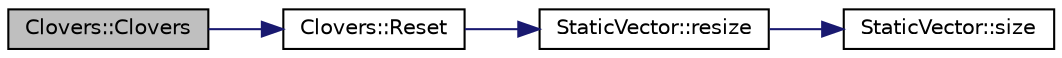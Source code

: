 digraph "Clovers::Clovers"
{
 // LATEX_PDF_SIZE
  edge [fontname="Helvetica",fontsize="10",labelfontname="Helvetica",labelfontsize="10"];
  node [fontname="Helvetica",fontsize="10",shape=record];
  rankdir="LR";
  Node1 [label="Clovers::Clovers",height=0.2,width=0.4,color="black", fillcolor="grey75", style="filled", fontcolor="black",tooltip=" "];
  Node1 -> Node2 [color="midnightblue",fontsize="10",style="solid",fontname="Helvetica"];
  Node2 [label="Clovers::Reset",height=0.2,width=0.4,color="black", fillcolor="white", style="filled",URL="$class_clovers.html#a60b7747d54a60759b4eae02deac50f95",tooltip=" "];
  Node2 -> Node3 [color="midnightblue",fontsize="10",style="solid",fontname="Helvetica"];
  Node3 [label="StaticVector::resize",height=0.2,width=0.4,color="black", fillcolor="white", style="filled",URL="$class_static_vector.html#a98db043672c19cb73870db3cd7a2685e",tooltip=" "];
  Node3 -> Node4 [color="midnightblue",fontsize="10",style="solid",fontname="Helvetica"];
  Node4 [label="StaticVector::size",height=0.2,width=0.4,color="black", fillcolor="white", style="filled",URL="$class_static_vector.html#af9420302bfdf7b76855fce475105226a",tooltip=" "];
}
